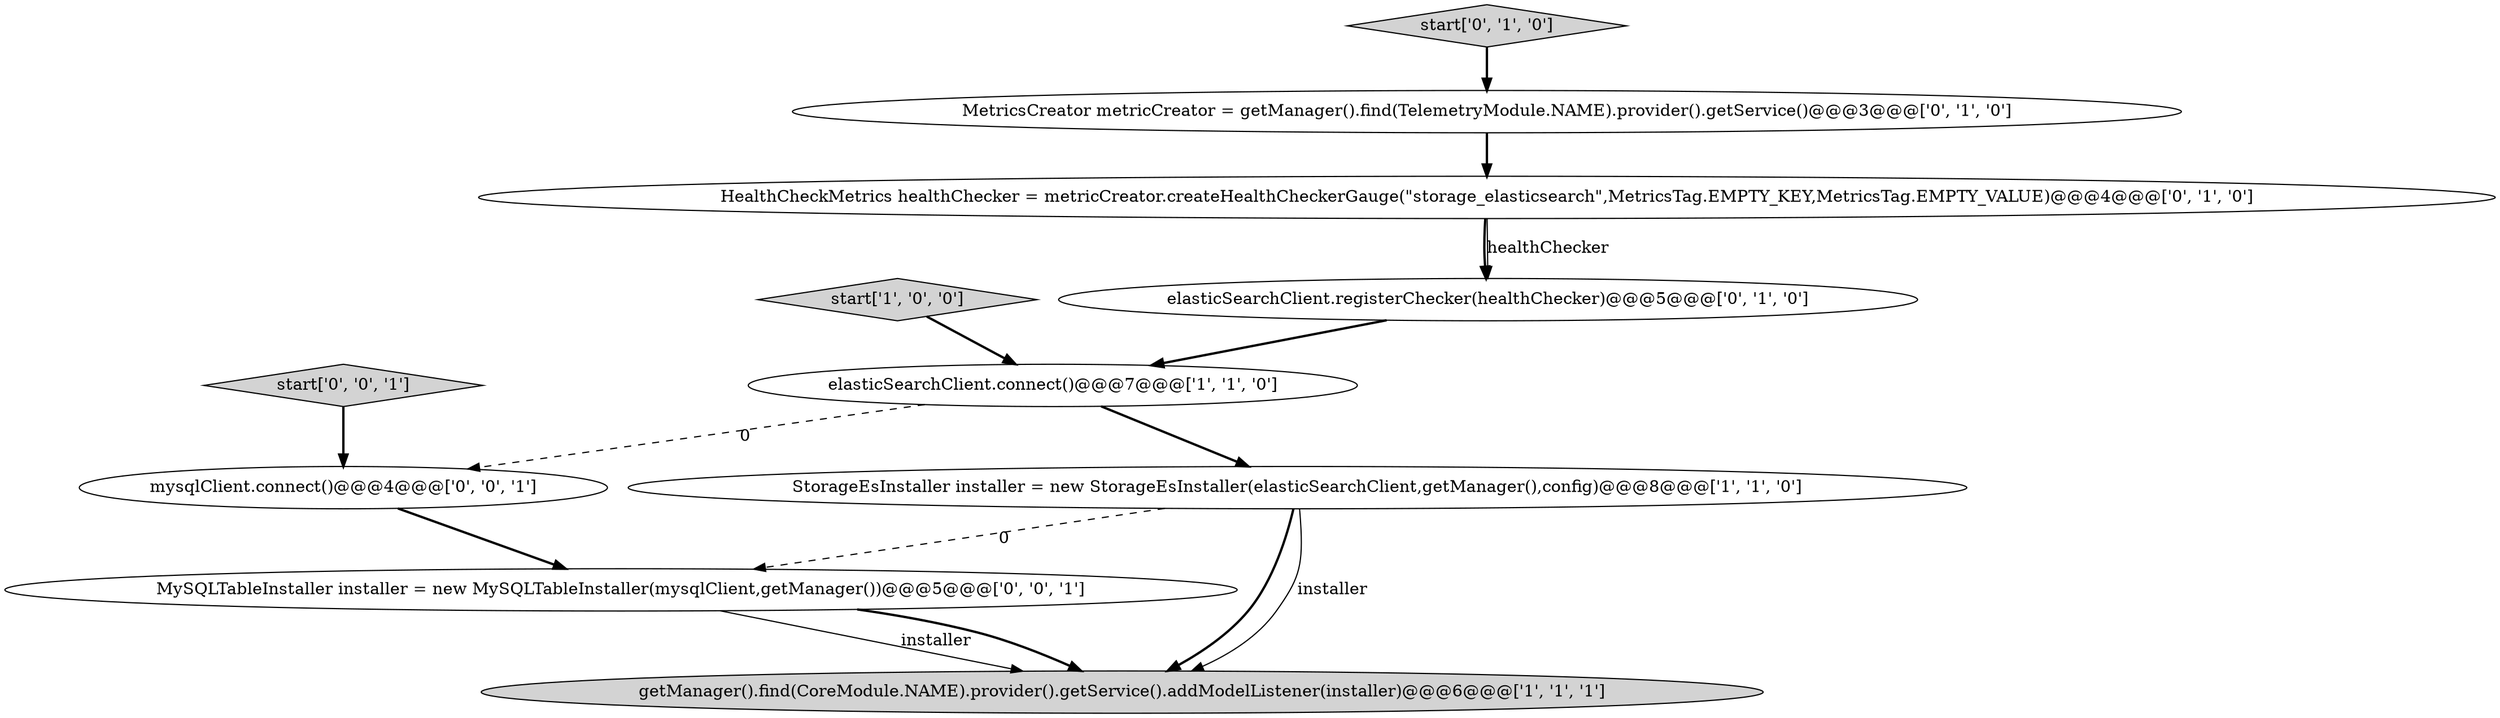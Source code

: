 digraph {
4 [style = filled, label = "HealthCheckMetrics healthChecker = metricCreator.createHealthCheckerGauge(\"storage_elasticsearch\",MetricsTag.EMPTY_KEY,MetricsTag.EMPTY_VALUE)@@@4@@@['0', '1', '0']", fillcolor = white, shape = ellipse image = "AAA1AAABBB2BBB"];
3 [style = filled, label = "getManager().find(CoreModule.NAME).provider().getService().addModelListener(installer)@@@6@@@['1', '1', '1']", fillcolor = lightgray, shape = ellipse image = "AAA0AAABBB1BBB"];
2 [style = filled, label = "elasticSearchClient.connect()@@@7@@@['1', '1', '0']", fillcolor = white, shape = ellipse image = "AAA0AAABBB1BBB"];
5 [style = filled, label = "elasticSearchClient.registerChecker(healthChecker)@@@5@@@['0', '1', '0']", fillcolor = white, shape = ellipse image = "AAA1AAABBB2BBB"];
6 [style = filled, label = "MetricsCreator metricCreator = getManager().find(TelemetryModule.NAME).provider().getService()@@@3@@@['0', '1', '0']", fillcolor = white, shape = ellipse image = "AAA1AAABBB2BBB"];
10 [style = filled, label = "start['0', '0', '1']", fillcolor = lightgray, shape = diamond image = "AAA0AAABBB3BBB"];
0 [style = filled, label = "start['1', '0', '0']", fillcolor = lightgray, shape = diamond image = "AAA0AAABBB1BBB"];
1 [style = filled, label = "StorageEsInstaller installer = new StorageEsInstaller(elasticSearchClient,getManager(),config)@@@8@@@['1', '1', '0']", fillcolor = white, shape = ellipse image = "AAA0AAABBB1BBB"];
7 [style = filled, label = "start['0', '1', '0']", fillcolor = lightgray, shape = diamond image = "AAA0AAABBB2BBB"];
8 [style = filled, label = "MySQLTableInstaller installer = new MySQLTableInstaller(mysqlClient,getManager())@@@5@@@['0', '0', '1']", fillcolor = white, shape = ellipse image = "AAA0AAABBB3BBB"];
9 [style = filled, label = "mysqlClient.connect()@@@4@@@['0', '0', '1']", fillcolor = white, shape = ellipse image = "AAA0AAABBB3BBB"];
5->2 [style = bold, label=""];
4->5 [style = bold, label=""];
4->5 [style = solid, label="healthChecker"];
7->6 [style = bold, label=""];
2->9 [style = dashed, label="0"];
1->3 [style = bold, label=""];
0->2 [style = bold, label=""];
9->8 [style = bold, label=""];
1->8 [style = dashed, label="0"];
6->4 [style = bold, label=""];
2->1 [style = bold, label=""];
8->3 [style = solid, label="installer"];
8->3 [style = bold, label=""];
1->3 [style = solid, label="installer"];
10->9 [style = bold, label=""];
}
